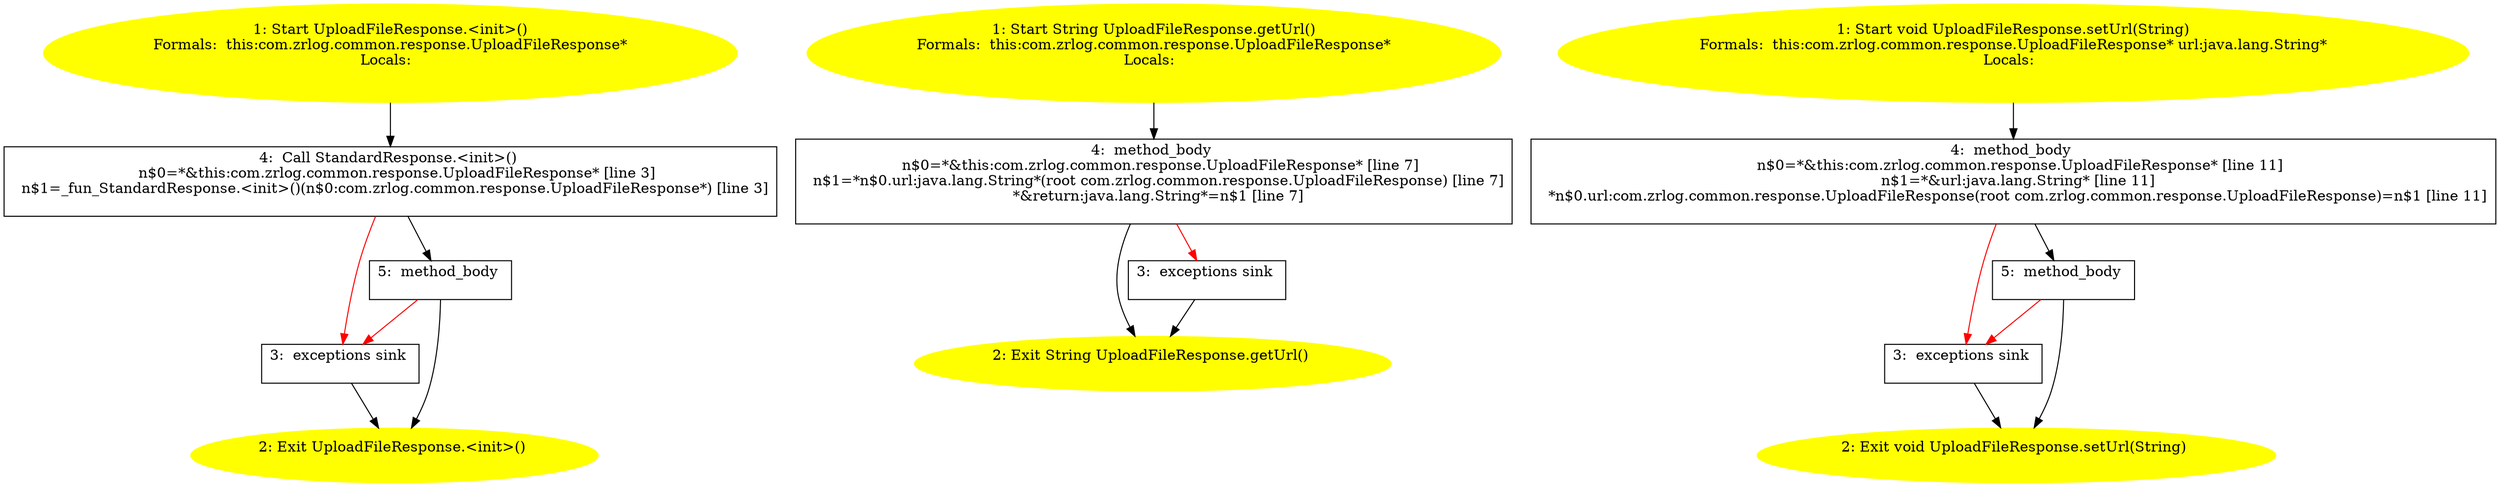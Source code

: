 /* @generated */
digraph cfg {
"com.zrlog.common.response.UploadFileResponse.<init>().31bdef736f5840c77686c91895388e7d_1" [label="1: Start UploadFileResponse.<init>()\nFormals:  this:com.zrlog.common.response.UploadFileResponse*\nLocals:  \n  " color=yellow style=filled]
	

	 "com.zrlog.common.response.UploadFileResponse.<init>().31bdef736f5840c77686c91895388e7d_1" -> "com.zrlog.common.response.UploadFileResponse.<init>().31bdef736f5840c77686c91895388e7d_4" ;
"com.zrlog.common.response.UploadFileResponse.<init>().31bdef736f5840c77686c91895388e7d_2" [label="2: Exit UploadFileResponse.<init>() \n  " color=yellow style=filled]
	

"com.zrlog.common.response.UploadFileResponse.<init>().31bdef736f5840c77686c91895388e7d_3" [label="3:  exceptions sink \n  " shape="box"]
	

	 "com.zrlog.common.response.UploadFileResponse.<init>().31bdef736f5840c77686c91895388e7d_3" -> "com.zrlog.common.response.UploadFileResponse.<init>().31bdef736f5840c77686c91895388e7d_2" ;
"com.zrlog.common.response.UploadFileResponse.<init>().31bdef736f5840c77686c91895388e7d_4" [label="4:  Call StandardResponse.<init>() \n   n$0=*&this:com.zrlog.common.response.UploadFileResponse* [line 3]\n  n$1=_fun_StandardResponse.<init>()(n$0:com.zrlog.common.response.UploadFileResponse*) [line 3]\n " shape="box"]
	

	 "com.zrlog.common.response.UploadFileResponse.<init>().31bdef736f5840c77686c91895388e7d_4" -> "com.zrlog.common.response.UploadFileResponse.<init>().31bdef736f5840c77686c91895388e7d_5" ;
	 "com.zrlog.common.response.UploadFileResponse.<init>().31bdef736f5840c77686c91895388e7d_4" -> "com.zrlog.common.response.UploadFileResponse.<init>().31bdef736f5840c77686c91895388e7d_3" [color="red" ];
"com.zrlog.common.response.UploadFileResponse.<init>().31bdef736f5840c77686c91895388e7d_5" [label="5:  method_body \n  " shape="box"]
	

	 "com.zrlog.common.response.UploadFileResponse.<init>().31bdef736f5840c77686c91895388e7d_5" -> "com.zrlog.common.response.UploadFileResponse.<init>().31bdef736f5840c77686c91895388e7d_2" ;
	 "com.zrlog.common.response.UploadFileResponse.<init>().31bdef736f5840c77686c91895388e7d_5" -> "com.zrlog.common.response.UploadFileResponse.<init>().31bdef736f5840c77686c91895388e7d_3" [color="red" ];
"com.zrlog.common.response.UploadFileResponse.getUrl():java.lang.String.52a0ac8b755346c4a4c883b752301611_1" [label="1: Start String UploadFileResponse.getUrl()\nFormals:  this:com.zrlog.common.response.UploadFileResponse*\nLocals:  \n  " color=yellow style=filled]
	

	 "com.zrlog.common.response.UploadFileResponse.getUrl():java.lang.String.52a0ac8b755346c4a4c883b752301611_1" -> "com.zrlog.common.response.UploadFileResponse.getUrl():java.lang.String.52a0ac8b755346c4a4c883b752301611_4" ;
"com.zrlog.common.response.UploadFileResponse.getUrl():java.lang.String.52a0ac8b755346c4a4c883b752301611_2" [label="2: Exit String UploadFileResponse.getUrl() \n  " color=yellow style=filled]
	

"com.zrlog.common.response.UploadFileResponse.getUrl():java.lang.String.52a0ac8b755346c4a4c883b752301611_3" [label="3:  exceptions sink \n  " shape="box"]
	

	 "com.zrlog.common.response.UploadFileResponse.getUrl():java.lang.String.52a0ac8b755346c4a4c883b752301611_3" -> "com.zrlog.common.response.UploadFileResponse.getUrl():java.lang.String.52a0ac8b755346c4a4c883b752301611_2" ;
"com.zrlog.common.response.UploadFileResponse.getUrl():java.lang.String.52a0ac8b755346c4a4c883b752301611_4" [label="4:  method_body \n   n$0=*&this:com.zrlog.common.response.UploadFileResponse* [line 7]\n  n$1=*n$0.url:java.lang.String*(root com.zrlog.common.response.UploadFileResponse) [line 7]\n  *&return:java.lang.String*=n$1 [line 7]\n " shape="box"]
	

	 "com.zrlog.common.response.UploadFileResponse.getUrl():java.lang.String.52a0ac8b755346c4a4c883b752301611_4" -> "com.zrlog.common.response.UploadFileResponse.getUrl():java.lang.String.52a0ac8b755346c4a4c883b752301611_2" ;
	 "com.zrlog.common.response.UploadFileResponse.getUrl():java.lang.String.52a0ac8b755346c4a4c883b752301611_4" -> "com.zrlog.common.response.UploadFileResponse.getUrl():java.lang.String.52a0ac8b755346c4a4c883b752301611_3" [color="red" ];
"com.zrlog.common.response.UploadFileResponse.setUrl(java.lang.String):void.5a833e40f588c848e40fbb69f0925f04_1" [label="1: Start void UploadFileResponse.setUrl(String)\nFormals:  this:com.zrlog.common.response.UploadFileResponse* url:java.lang.String*\nLocals:  \n  " color=yellow style=filled]
	

	 "com.zrlog.common.response.UploadFileResponse.setUrl(java.lang.String):void.5a833e40f588c848e40fbb69f0925f04_1" -> "com.zrlog.common.response.UploadFileResponse.setUrl(java.lang.String):void.5a833e40f588c848e40fbb69f0925f04_4" ;
"com.zrlog.common.response.UploadFileResponse.setUrl(java.lang.String):void.5a833e40f588c848e40fbb69f0925f04_2" [label="2: Exit void UploadFileResponse.setUrl(String) \n  " color=yellow style=filled]
	

"com.zrlog.common.response.UploadFileResponse.setUrl(java.lang.String):void.5a833e40f588c848e40fbb69f0925f04_3" [label="3:  exceptions sink \n  " shape="box"]
	

	 "com.zrlog.common.response.UploadFileResponse.setUrl(java.lang.String):void.5a833e40f588c848e40fbb69f0925f04_3" -> "com.zrlog.common.response.UploadFileResponse.setUrl(java.lang.String):void.5a833e40f588c848e40fbb69f0925f04_2" ;
"com.zrlog.common.response.UploadFileResponse.setUrl(java.lang.String):void.5a833e40f588c848e40fbb69f0925f04_4" [label="4:  method_body \n   n$0=*&this:com.zrlog.common.response.UploadFileResponse* [line 11]\n  n$1=*&url:java.lang.String* [line 11]\n  *n$0.url:com.zrlog.common.response.UploadFileResponse(root com.zrlog.common.response.UploadFileResponse)=n$1 [line 11]\n " shape="box"]
	

	 "com.zrlog.common.response.UploadFileResponse.setUrl(java.lang.String):void.5a833e40f588c848e40fbb69f0925f04_4" -> "com.zrlog.common.response.UploadFileResponse.setUrl(java.lang.String):void.5a833e40f588c848e40fbb69f0925f04_5" ;
	 "com.zrlog.common.response.UploadFileResponse.setUrl(java.lang.String):void.5a833e40f588c848e40fbb69f0925f04_4" -> "com.zrlog.common.response.UploadFileResponse.setUrl(java.lang.String):void.5a833e40f588c848e40fbb69f0925f04_3" [color="red" ];
"com.zrlog.common.response.UploadFileResponse.setUrl(java.lang.String):void.5a833e40f588c848e40fbb69f0925f04_5" [label="5:  method_body \n  " shape="box"]
	

	 "com.zrlog.common.response.UploadFileResponse.setUrl(java.lang.String):void.5a833e40f588c848e40fbb69f0925f04_5" -> "com.zrlog.common.response.UploadFileResponse.setUrl(java.lang.String):void.5a833e40f588c848e40fbb69f0925f04_2" ;
	 "com.zrlog.common.response.UploadFileResponse.setUrl(java.lang.String):void.5a833e40f588c848e40fbb69f0925f04_5" -> "com.zrlog.common.response.UploadFileResponse.setUrl(java.lang.String):void.5a833e40f588c848e40fbb69f0925f04_3" [color="red" ];
}
